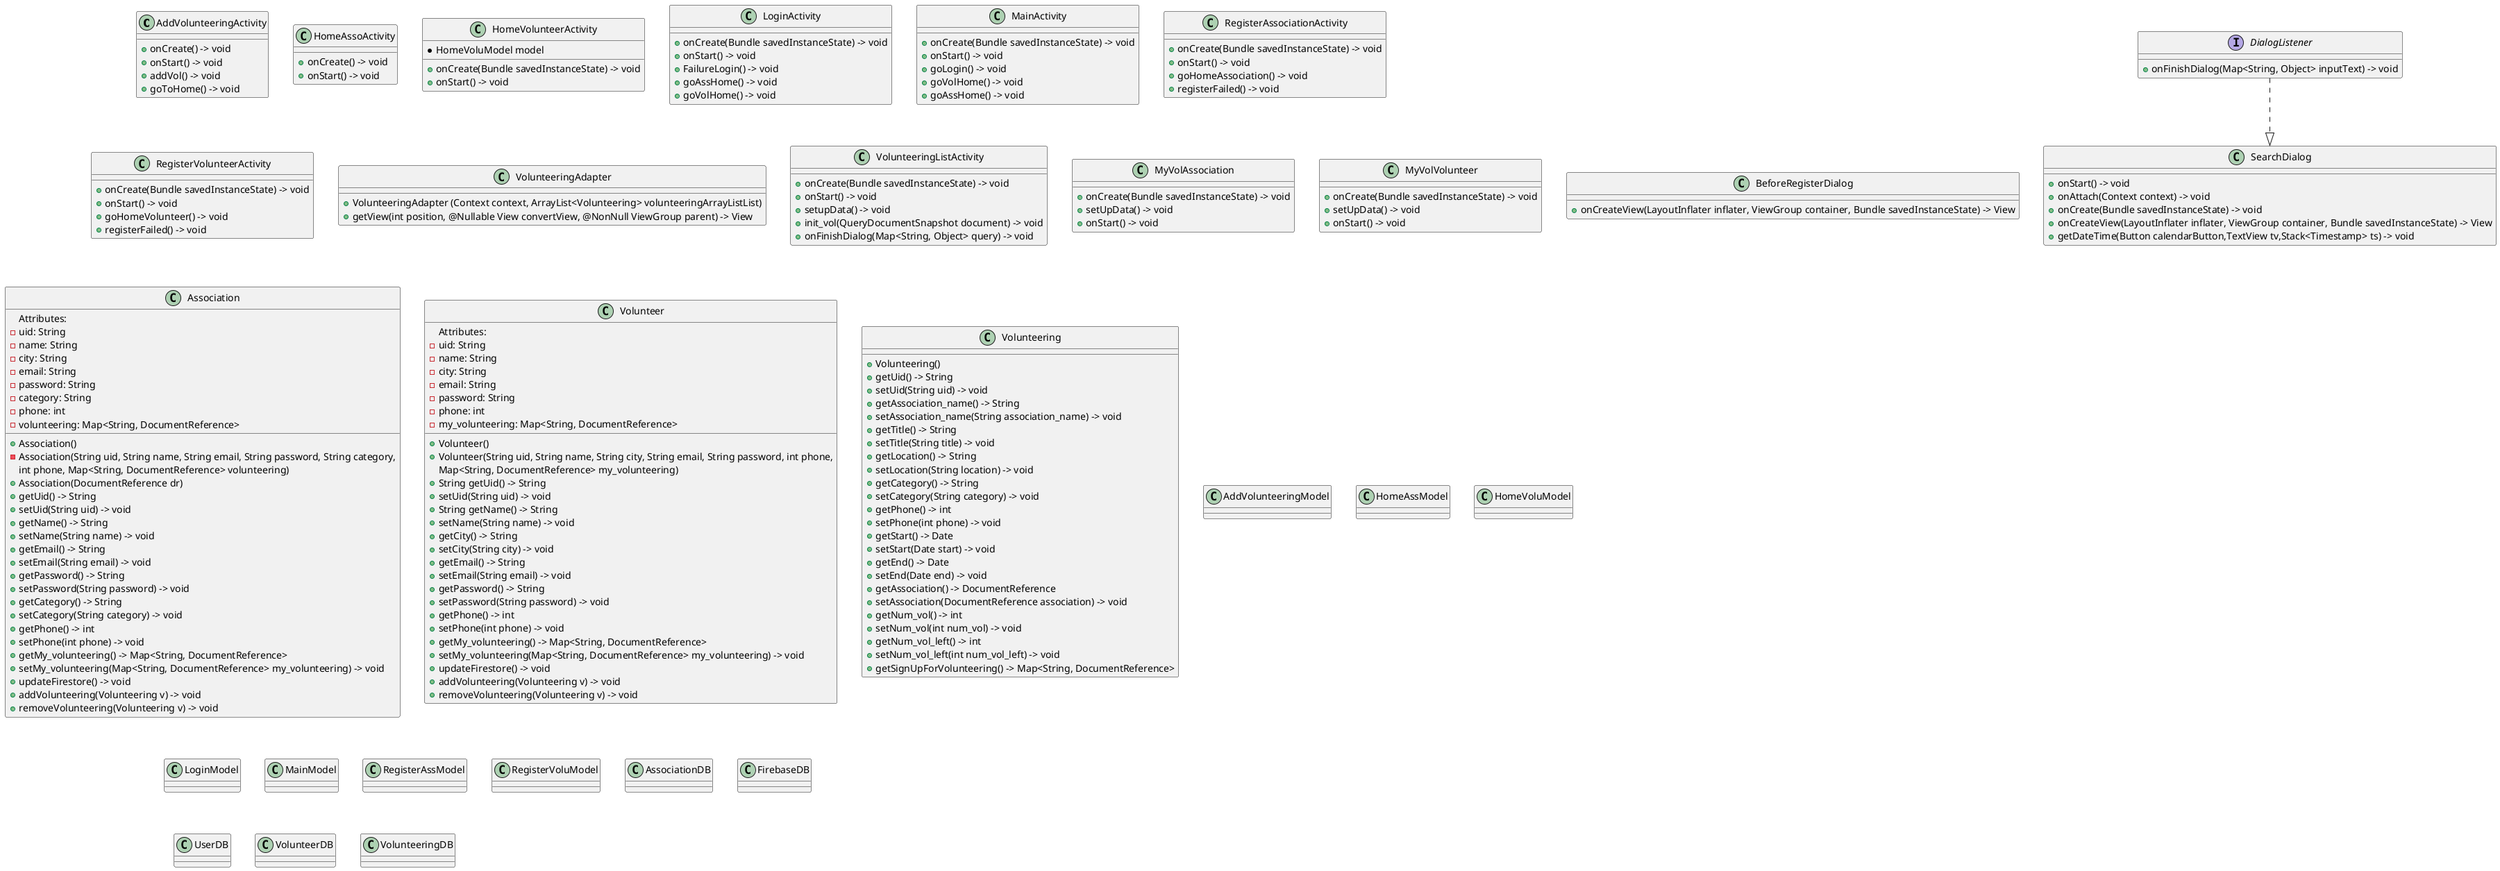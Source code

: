 @startuml
'https://plantuml.com/sequence-diagram

'my application:'

class AddVolunteeringActivity
{
    + onCreate() -> void
    + onStart() -> void
    + addVol() -> void
    + goToHome() -> void
}

class HomeAssoActivity
{
    + onCreate() -> void
    + onStart() -> void
}

class HomeVolunteerActivity
{
    * HomeVoluModel model
    + onCreate(Bundle savedInstanceState) -> void
    + onStart() -> void
}

class LoginActivity
{
    + onCreate(Bundle savedInstanceState) -> void
    + onStart() -> void
    + FailureLogin() -> void
    + goAssHome() -> void
    + goVolHome() -> void
}

class MainActivity
{
    + onCreate(Bundle savedInstanceState) -> void
    + onStart() -> void
    + goLogin() -> void
    + goVolHome() -> void
    + goAssHome() -> void
}

class RegisterAssociationActivity
{
    + onCreate(Bundle savedInstanceState) -> void
    + onStart() -> void
    + goHomeAssociation() -> void
    + registerFailed() -> void
}

class RegisterVolunteerActivity
{
    + onCreate(Bundle savedInstanceState) -> void
    + onStart() -> void
    + goHomeVolunteer() -> void
    + registerFailed() -> void
}

class VolunteeringAdapter
{
    + VolunteeringAdapter (Context context, ArrayList<Volunteering> volunteeringArrayListList)
    + getView(int position, @Nullable View convertView, @NonNull ViewGroup parent) -> View
}

class VolunteeringListActivity
{
    + onCreate(Bundle savedInstanceState) -> void
    + onStart() -> void
    + setupData() -> void
    + init_vol(QueryDocumentSnapshot document) -> void
    + onFinishDialog(Map<String, Object> query) -> void
}

class MyVolAssociation
{
    + onCreate(Bundle savedInstanceState) -> void
    + setUpData() -> void
    + onStart() -> void
}

class MyVolVolunteer
{
    + onCreate(Bundle savedInstanceState) -> void
    + setUpData() -> void
    + onStart() -> void
}

'dialogs:'

interface DialogListener
{
    + onFinishDialog(Map<String, Object> inputText) -> void
}

class BeforeRegisterDialog
{
    + onCreateView(LayoutInflater inflater, ViewGroup container, Bundle savedInstanceState) -> View
}

class SearchDialog
{
    + onStart() -> void
    + onAttach(Context context) -> void
    + onCreate(Bundle savedInstanceState) -> void
    + onCreateView(LayoutInflater inflater, ViewGroup container, Bundle savedInstanceState) -> View
    + getDateTime(Button calendarButton,TextView tv,Stack<Timestamp> ts) -> void
}

'objects:'

class Association
{
    Attributes:
    - uid: String
    - name: String
    - city: String
    - email: String
    - password: String
    - category: String
    - phone: int
    - volunteering: Map<String, DocumentReference>

    + Association()
    - Association(String uid, String name, String email, String password, String category,
                       int phone, Map<String, DocumentReference> volunteering)
    + Association(DocumentReference dr)
    + getUid() -> String
    + setUid(String uid) -> void
    + getName() -> String
    + setName(String name) -> void
    + getEmail() -> String
    + setEmail(String email) -> void
    + getPassword() -> String
    + setPassword(String password) -> void
    + getCategory() -> String
    + setCategory(String category) -> void
    + getPhone() -> int
    + setPhone(int phone) -> void
    + getMy_volunteering() -> Map<String, DocumentReference>
    + setMy_volunteering(Map<String, DocumentReference> my_volunteering) -> void
    + updateFirestore() -> void
    + addVolunteering(Volunteering v) -> void
    + removeVolunteering(Volunteering v) -> void
}

class Volunteer
{
    Attributes:
    - uid: String
    - name: String
    - city: String
    - email: String
    - password: String
    - phone: int
    - my_volunteering: Map<String, DocumentReference>

    + Volunteer()
    + Volunteer(String uid, String name, String city, String email, String password, int phone,
                     Map<String, DocumentReference> my_volunteering)
    + String getUid() -> String
    + setUid(String uid) -> void
    + String getName() -> String
    + setName(String name) -> void
    + getCity() -> String
    + setCity(String city) -> void
    + getEmail() -> String
    + setEmail(String email) -> void
    + getPassword() -> String
    + setPassword(String password) -> void
    + getPhone() -> int
    + setPhone(int phone) -> void
    + getMy_volunteering() -> Map<String, DocumentReference>
    + setMy_volunteering(Map<String, DocumentReference> my_volunteering) -> void
    + updateFirestore() -> void
    + addVolunteering(Volunteering v) -> void
    + removeVolunteering(Volunteering v) -> void
}

class Volunteering
{
    + Volunteering()
    + getUid() -> String
    + setUid(String uid) -> void
    + getAssociation_name() -> String
    + setAssociation_name(String association_name) -> void
    + getTitle() -> String
    + setTitle(String title) -> void
    + getLocation() -> String
    + setLocation(String location) -> void
    + getCategory() -> String
    + setCategory(String category) -> void
    + getPhone() -> int
    + setPhone(int phone) -> void
    + getStart() -> Date
    + setStart(Date start) -> void
    + getEnd() -> Date
    + setEnd(Date end) -> void
    + getAssociation() -> DocumentReference
    + setAssociation(DocumentReference association) -> void
    + getNum_vol() -> int
    + setNum_vol(int num_vol) -> void
    + getNum_vol_left() -> int
    + setNum_vol_left(int num_vol_left) -> void
    + getSignUpForVolunteering() -> Map<String, DocumentReference>
}

'models:'

class AddVolunteeringModel{}
class HomeAssModel{}
class HomeVoluModel{}
class LoginModel{}
class MainModel{}
class RegisterAssModel{}
class RegisterVoluModel{}

'firebase.db:'

class AssociationDB{}
class FirebaseDB{}
class UserDB{}
class VolunteerDB{}
class VolunteeringDB{}

'connections:'

DialogListener ..|> SearchDialog

@enduml
@enduml